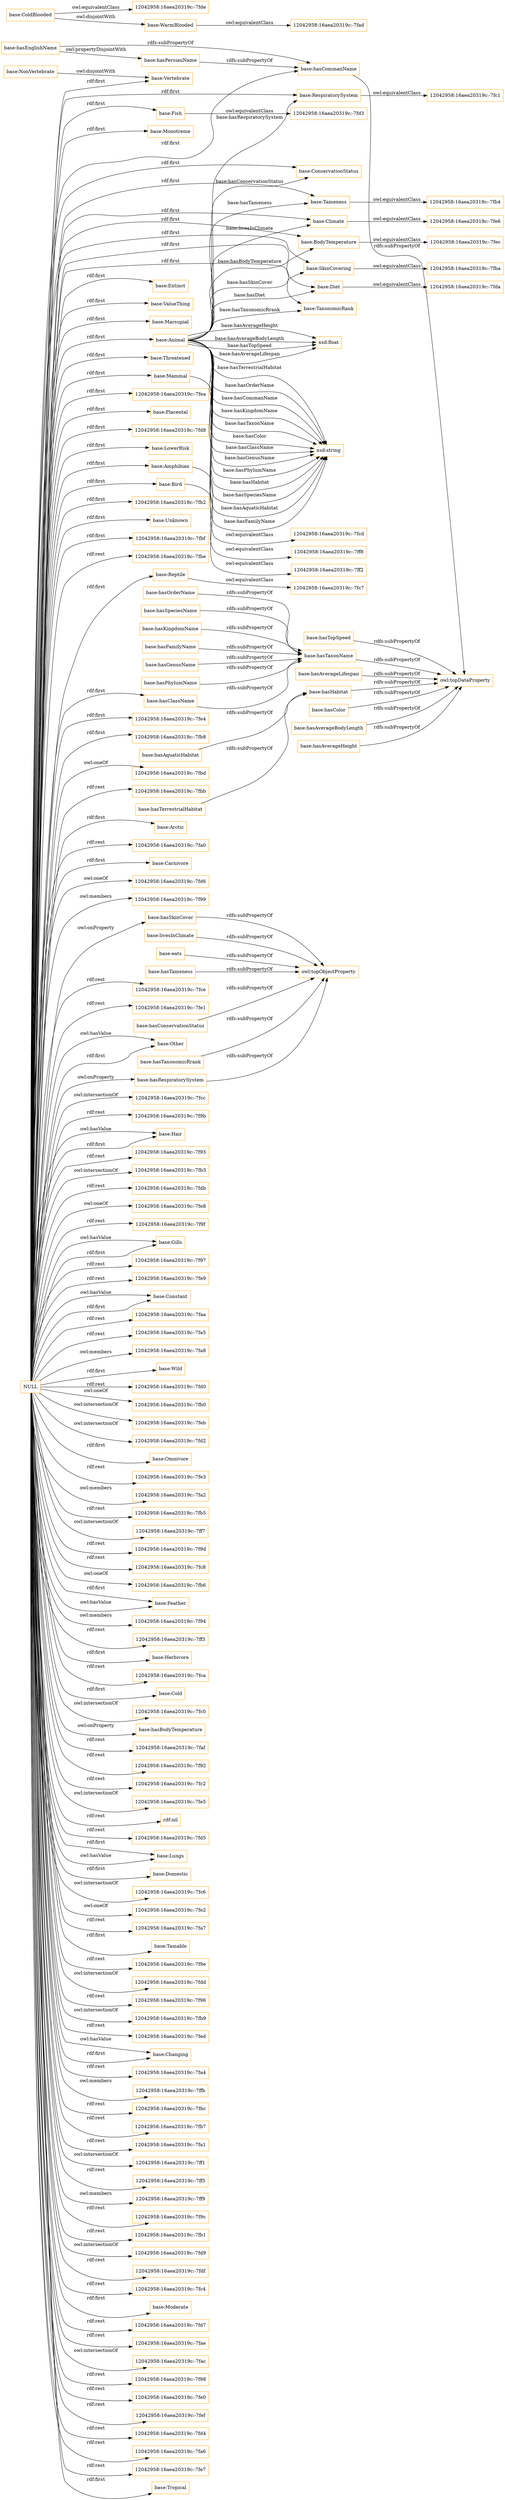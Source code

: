 digraph ar2dtool_diagram { 
rankdir=LR;
size="1501"
node [shape = rectangle, color="orange"]; "base:Monotreme" "base:Fish" "12042958:16aea20319c:-7ff8" "base:TaxonomicRank" "12042958:16aea20319c:-7fec" "12042958:16aea20319c:-7fde" "base:ConservationStatus" "12042958:16aea20319c:-7fcd" "base:Extinct" "base:ValueThing" "base:Marsupial" "base:Mammal" "base:Threatened" "base:Amphibian" "12042958:16aea20319c:-7fc7" "12042958:16aea20319c:-7ff2" "12042958:16aea20319c:-7fea" "base:RespiratorySystem" "base:Tameness" "base:Placental" "12042958:16aea20319c:-7fb4" "12042958:16aea20319c:-7fad" "base:ColdBlooded" "12042958:16aea20319c:-7fd8" "base:LowerRisk" "12042958:16aea20319c:-7fba" "base:Climate" "base:Bird" "base:Reptile" "base:BodyTemperature" "12042958:16aea20319c:-7fc1" "12042958:16aea20319c:-7fb2" "base:SkinCovering" "12042958:16aea20319c:-7fd3" "base:Unknown" "12042958:16aea20319c:-7fbf" "base:Vertebrate" "base:NonVertebrate" "12042958:16aea20319c:-7fe6" "12042958:16aea20319c:-7fda" "12042958:16aea20319c:-7fe4" "12042958:16aea20319c:-7fb8" "base:Diet" "base:Animal" "base:WarmBlooded" ; /*classes style*/
	"base:livesInClimate" -> "owl:topObjectProperty" [ label = "rdfs:subPropertyOf" ];
	"base:BodyTemperature" -> "12042958:16aea20319c:-7fec" [ label = "owl:equivalentClass" ];
	"base:hasClassName" -> "base:hasTaxonName" [ label = "rdfs:subPropertyOf" ];
	"base:ColdBlooded" -> "base:WarmBlooded" [ label = "owl:disjointWith" ];
	"base:ColdBlooded" -> "12042958:16aea20319c:-7fde" [ label = "owl:equivalentClass" ];
	"base:eats" -> "owl:topObjectProperty" [ label = "rdfs:subPropertyOf" ];
	"base:Mammal" -> "12042958:16aea20319c:-7fcd" [ label = "owl:equivalentClass" ];
	"base:Fish" -> "12042958:16aea20319c:-7fd3" [ label = "owl:equivalentClass" ];
	"base:WarmBlooded" -> "12042958:16aea20319c:-7fad" [ label = "owl:equivalentClass" ];
	"base:SkinCovering" -> "12042958:16aea20319c:-7fba" [ label = "owl:equivalentClass" ];
	"base:hasAverageHeight" -> "owl:topDataProperty" [ label = "rdfs:subPropertyOf" ];
	"base:hasTameness" -> "owl:topObjectProperty" [ label = "rdfs:subPropertyOf" ];
	"base:hasTopSpeed" -> "owl:topDataProperty" [ label = "rdfs:subPropertyOf" ];
	"base:hasOrderName" -> "base:hasTaxonName" [ label = "rdfs:subPropertyOf" ];
	"base:RespiratorySystem" -> "12042958:16aea20319c:-7fc1" [ label = "owl:equivalentClass" ];
	"base:hasTerrestrialHabitat" -> "base:hasHabitat" [ label = "rdfs:subPropertyOf" ];
	"base:Amphibian" -> "12042958:16aea20319c:-7ff8" [ label = "owl:equivalentClass" ];
	"base:hasTaxonName" -> "owl:topDataProperty" [ label = "rdfs:subPropertyOf" ];
	"base:hasAverageLifespan" -> "owl:topDataProperty" [ label = "rdfs:subPropertyOf" ];
	"base:hasConservationStatus" -> "owl:topObjectProperty" [ label = "rdfs:subPropertyOf" ];
	"base:hasCommanName" -> "owl:topDataProperty" [ label = "rdfs:subPropertyOf" ];
	"base:Tameness" -> "12042958:16aea20319c:-7fb4" [ label = "owl:equivalentClass" ];
	"base:hasSpeciesName" -> "base:hasTaxonName" [ label = "rdfs:subPropertyOf" ];
	"base:hasEnglishName" -> "base:hasPersianName" [ label = "owl:propertyDisjointWith" ];
	"base:hasEnglishName" -> "base:hasCommanName" [ label = "rdfs:subPropertyOf" ];
	"NULL" -> "base:Arctic" [ label = "rdf:first" ];
	"NULL" -> "12042958:16aea20319c:-7fa0" [ label = "rdf:rest" ];
	"NULL" -> "base:Climate" [ label = "rdf:first" ];
	"NULL" -> "base:Carnivore" [ label = "rdf:first" ];
	"NULL" -> "12042958:16aea20319c:-7fd6" [ label = "owl:oneOf" ];
	"NULL" -> "12042958:16aea20319c:-7f99" [ label = "owl:members" ];
	"NULL" -> "12042958:16aea20319c:-7fce" [ label = "rdf:rest" ];
	"NULL" -> "12042958:16aea20319c:-7fe1" [ label = "rdf:rest" ];
	"NULL" -> "base:Other" [ label = "rdf:first" ];
	"NULL" -> "base:hasRespiratorySystem" [ label = "owl:onProperty" ];
	"NULL" -> "12042958:16aea20319c:-7fcc" [ label = "owl:intersectionOf" ];
	"NULL" -> "12042958:16aea20319c:-7f9b" [ label = "rdf:rest" ];
	"NULL" -> "base:Mammal" [ label = "rdf:first" ];
	"NULL" -> "base:hasClassName" [ label = "rdf:first" ];
	"NULL" -> "12042958:16aea20319c:-7fe4" [ label = "rdf:first" ];
	"NULL" -> "base:Hair" [ label = "owl:hasValue" ];
	"NULL" -> "12042958:16aea20319c:-7fea" [ label = "rdf:first" ];
	"NULL" -> "base:SkinCovering" [ label = "rdf:first" ];
	"NULL" -> "12042958:16aea20319c:-7f93" [ label = "rdf:rest" ];
	"NULL" -> "12042958:16aea20319c:-7fb3" [ label = "owl:intersectionOf" ];
	"NULL" -> "12042958:16aea20319c:-7fdb" [ label = "rdf:rest" ];
	"NULL" -> "base:Amphibian" [ label = "rdf:first" ];
	"NULL" -> "12042958:16aea20319c:-7fe8" [ label = "owl:oneOf" ];
	"NULL" -> "12042958:16aea20319c:-7f9f" [ label = "rdf:rest" ];
	"NULL" -> "base:ValueThing" [ label = "rdf:first" ];
	"NULL" -> "base:Gills" [ label = "owl:hasValue" ];
	"NULL" -> "12042958:16aea20319c:-7f97" [ label = "rdf:rest" ];
	"NULL" -> "12042958:16aea20319c:-7fe9" [ label = "rdf:rest" ];
	"NULL" -> "base:Constant" [ label = "owl:hasValue" ];
	"NULL" -> "base:Animal" [ label = "rdf:first" ];
	"NULL" -> "12042958:16aea20319c:-7faa" [ label = "rdf:rest" ];
	"NULL" -> "12042958:16aea20319c:-7fa5" [ label = "rdf:rest" ];
	"NULL" -> "12042958:16aea20319c:-7fa8" [ label = "owl:members" ];
	"NULL" -> "base:Wild" [ label = "rdf:first" ];
	"NULL" -> "12042958:16aea20319c:-7fd0" [ label = "rdf:rest" ];
	"NULL" -> "12042958:16aea20319c:-7fb0" [ label = "owl:oneOf" ];
	"NULL" -> "12042958:16aea20319c:-7feb" [ label = "owl:intersectionOf" ];
	"NULL" -> "base:Extinct" [ label = "rdf:first" ];
	"NULL" -> "12042958:16aea20319c:-7fd2" [ label = "owl:intersectionOf" ];
	"NULL" -> "base:TaxonomicRank" [ label = "rdf:first" ];
	"NULL" -> "base:Omnivore" [ label = "rdf:first" ];
	"NULL" -> "12042958:16aea20319c:-7fe3" [ label = "rdf:rest" ];
	"NULL" -> "12042958:16aea20319c:-7fa2" [ label = "owl:members" ];
	"NULL" -> "12042958:16aea20319c:-7fb5" [ label = "rdf:rest" ];
	"NULL" -> "12042958:16aea20319c:-7ff7" [ label = "owl:intersectionOf" ];
	"NULL" -> "base:Constant" [ label = "rdf:first" ];
	"NULL" -> "12042958:16aea20319c:-7f9d" [ label = "rdf:rest" ];
	"NULL" -> "12042958:16aea20319c:-7fc8" [ label = "rdf:rest" ];
	"NULL" -> "12042958:16aea20319c:-7fb6" [ label = "owl:oneOf" ];
	"NULL" -> "base:Placental" [ label = "rdf:first" ];
	"NULL" -> "base:Feather" [ label = "rdf:first" ];
	"NULL" -> "12042958:16aea20319c:-7f94" [ label = "owl:members" ];
	"NULL" -> "base:Marsupial" [ label = "rdf:first" ];
	"NULL" -> "12042958:16aea20319c:-7ff3" [ label = "rdf:rest" ];
	"NULL" -> "base:Herbivore" [ label = "rdf:first" ];
	"NULL" -> "12042958:16aea20319c:-7fca" [ label = "rdf:rest" ];
	"NULL" -> "base:Cold" [ label = "rdf:first" ];
	"NULL" -> "12042958:16aea20319c:-7fb8" [ label = "rdf:first" ];
	"NULL" -> "base:Threatened" [ label = "rdf:first" ];
	"NULL" -> "12042958:16aea20319c:-7fc0" [ label = "owl:intersectionOf" ];
	"NULL" -> "base:hasBodyTemperature" [ label = "owl:onProperty" ];
	"NULL" -> "12042958:16aea20319c:-7faf" [ label = "rdf:rest" ];
	"NULL" -> "12042958:16aea20319c:-7f92" [ label = "rdf:rest" ];
	"NULL" -> "12042958:16aea20319c:-7fc2" [ label = "rdf:rest" ];
	"NULL" -> "12042958:16aea20319c:-7fe5" [ label = "owl:intersectionOf" ];
	"NULL" -> "rdf:nil" [ label = "rdf:rest" ];
	"NULL" -> "12042958:16aea20319c:-7fd5" [ label = "rdf:rest" ];
	"NULL" -> "base:Lungs" [ label = "rdf:first" ];
	"NULL" -> "base:Domestic" [ label = "rdf:first" ];
	"NULL" -> "12042958:16aea20319c:-7fc6" [ label = "owl:intersectionOf" ];
	"NULL" -> "12042958:16aea20319c:-7fe2" [ label = "owl:oneOf" ];
	"NULL" -> "12042958:16aea20319c:-7fa7" [ label = "rdf:rest" ];
	"NULL" -> "base:Tamable" [ label = "rdf:first" ];
	"NULL" -> "12042958:16aea20319c:-7fbf" [ label = "rdf:first" ];
	"NULL" -> "12042958:16aea20319c:-7f9e" [ label = "rdf:rest" ];
	"NULL" -> "base:Diet" [ label = "rdf:first" ];
	"NULL" -> "12042958:16aea20319c:-7fdd" [ label = "owl:intersectionOf" ];
	"NULL" -> "12042958:16aea20319c:-7f96" [ label = "rdf:rest" ];
	"NULL" -> "12042958:16aea20319c:-7fb9" [ label = "owl:intersectionOf" ];
	"NULL" -> "12042958:16aea20319c:-7fed" [ label = "rdf:rest" ];
	"NULL" -> "base:Gills" [ label = "rdf:first" ];
	"NULL" -> "base:Changing" [ label = "owl:hasValue" ];
	"NULL" -> "12042958:16aea20319c:-7fa4" [ label = "rdf:rest" ];
	"NULL" -> "base:LowerRisk" [ label = "rdf:first" ];
	"NULL" -> "base:Tameness" [ label = "rdf:first" ];
	"NULL" -> "base:Changing" [ label = "rdf:first" ];
	"NULL" -> "12042958:16aea20319c:-7ffb" [ label = "owl:members" ];
	"NULL" -> "12042958:16aea20319c:-7fbc" [ label = "rdf:rest" ];
	"NULL" -> "12042958:16aea20319c:-7fb7" [ label = "rdf:rest" ];
	"NULL" -> "12042958:16aea20319c:-7fd8" [ label = "rdf:first" ];
	"NULL" -> "12042958:16aea20319c:-7fa1" [ label = "rdf:rest" ];
	"NULL" -> "base:Reptile" [ label = "rdf:first" ];
	"NULL" -> "base:hasSkinCover" [ label = "owl:onProperty" ];
	"NULL" -> "base:Fish" [ label = "rdf:first" ];
	"NULL" -> "12042958:16aea20319c:-7ff1" [ label = "owl:intersectionOf" ];
	"NULL" -> "base:hasCommanName" [ label = "rdf:first" ];
	"NULL" -> "12042958:16aea20319c:-7ff5" [ label = "rdf:rest" ];
	"NULL" -> "12042958:16aea20319c:-7ff9" [ label = "owl:members" ];
	"NULL" -> "12042958:16aea20319c:-7f9c" [ label = "rdf:rest" ];
	"NULL" -> "12042958:16aea20319c:-7fb2" [ label = "rdf:first" ];
	"NULL" -> "base:Bird" [ label = "rdf:first" ];
	"NULL" -> "12042958:16aea20319c:-7fb1" [ label = "rdf:rest" ];
	"NULL" -> "base:BodyTemperature" [ label = "rdf:first" ];
	"NULL" -> "12042958:16aea20319c:-7fd9" [ label = "owl:intersectionOf" ];
	"NULL" -> "12042958:16aea20319c:-7fdf" [ label = "rdf:rest" ];
	"NULL" -> "12042958:16aea20319c:-7fc4" [ label = "rdf:rest" ];
	"NULL" -> "base:Moderate" [ label = "rdf:first" ];
	"NULL" -> "12042958:16aea20319c:-7fd7" [ label = "rdf:rest" ];
	"NULL" -> "base:Other" [ label = "owl:hasValue" ];
	"NULL" -> "base:Feather" [ label = "owl:hasValue" ];
	"NULL" -> "12042958:16aea20319c:-7fae" [ label = "rdf:rest" ];
	"NULL" -> "base:RespiratorySystem" [ label = "rdf:first" ];
	"NULL" -> "12042958:16aea20319c:-7fac" [ label = "owl:intersectionOf" ];
	"NULL" -> "12042958:16aea20319c:-7f98" [ label = "rdf:rest" ];
	"NULL" -> "12042958:16aea20319c:-7fe0" [ label = "rdf:rest" ];
	"NULL" -> "12042958:16aea20319c:-7fef" [ label = "rdf:rest" ];
	"NULL" -> "12042958:16aea20319c:-7fd4" [ label = "rdf:rest" ];
	"NULL" -> "12042958:16aea20319c:-7fa6" [ label = "rdf:rest" ];
	"NULL" -> "base:Vertebrate" [ label = "rdf:first" ];
	"NULL" -> "base:ConservationStatus" [ label = "rdf:first" ];
	"NULL" -> "12042958:16aea20319c:-7fe7" [ label = "rdf:rest" ];
	"NULL" -> "base:Tropical" [ label = "rdf:first" ];
	"NULL" -> "base:Monotreme" [ label = "rdf:first" ];
	"NULL" -> "12042958:16aea20319c:-7fbe" [ label = "rdf:rest" ];
	"NULL" -> "base:Lungs" [ label = "owl:hasValue" ];
	"NULL" -> "12042958:16aea20319c:-7fbd" [ label = "owl:oneOf" ];
	"NULL" -> "base:Unknown" [ label = "rdf:first" ];
	"NULL" -> "base:Hair" [ label = "rdf:first" ];
	"NULL" -> "12042958:16aea20319c:-7fbb" [ label = "rdf:rest" ];
	"base:hasColor" -> "owl:topDataProperty" [ label = "rdfs:subPropertyOf" ];
	"base:Reptile" -> "12042958:16aea20319c:-7fc7" [ label = "owl:equivalentClass" ];
	"base:hasTaxonomicRrank" -> "owl:topObjectProperty" [ label = "rdfs:subPropertyOf" ];
	"base:Diet" -> "12042958:16aea20319c:-7fda" [ label = "owl:equivalentClass" ];
	"base:hasPersianName" -> "base:hasCommanName" [ label = "rdfs:subPropertyOf" ];
	"base:NonVertebrate" -> "base:Vertebrate" [ label = "owl:disjointWith" ];
	"base:hasAverageBodyLength" -> "owl:topDataProperty" [ label = "rdfs:subPropertyOf" ];
	"base:hasHabitat" -> "owl:topDataProperty" [ label = "rdfs:subPropertyOf" ];
	"base:Bird" -> "12042958:16aea20319c:-7ff2" [ label = "owl:equivalentClass" ];
	"base:hasKingdomName" -> "base:hasTaxonName" [ label = "rdfs:subPropertyOf" ];
	"base:hasRespiratorySystem" -> "owl:topObjectProperty" [ label = "rdfs:subPropertyOf" ];
	"base:hasFamilyName" -> "base:hasTaxonName" [ label = "rdfs:subPropertyOf" ];
	"base:hasGenusName" -> "base:hasTaxonName" [ label = "rdfs:subPropertyOf" ];
	"base:Climate" -> "12042958:16aea20319c:-7fe6" [ label = "owl:equivalentClass" ];
	"base:hasAquaticHabitat" -> "base:hasHabitat" [ label = "rdfs:subPropertyOf" ];
	"base:hasSkinCover" -> "owl:topObjectProperty" [ label = "rdfs:subPropertyOf" ];
	"base:hasPhylumName" -> "base:hasTaxonName" [ label = "rdfs:subPropertyOf" ];
	"base:Animal" -> "xsd:string" [ label = "base:hasClassName" ];
	"base:Animal" -> "base:Diet" [ label = "base:hasDiet" ];
	"base:Animal" -> "xsd:string" [ label = "base:hasGenusName" ];
	"base:Animal" -> "xsd:string" [ label = "base:hasPhylumName" ];
	"base:Animal" -> "xsd:string" [ label = "base:hasHabitat" ];
	"base:Animal" -> "base:TaxonomicRank" [ label = "base:hasTaxonomicRrank" ];
	"base:Animal" -> "base:Climate" [ label = "base:livesInClimate" ];
	"base:Animal" -> "xsd:float" [ label = "base:hasAverageHeight" ];
	"base:Animal" -> "xsd:string" [ label = "base:hasSpeciesName" ];
	"base:Animal" -> "xsd:float" [ label = "base:hasAverageBodyLength" ];
	"base:Animal" -> "xsd:string" [ label = "base:hasAquaticHabitat" ];
	"base:Animal" -> "base:RespiratorySystem" [ label = "base:hasRespiratorySystem" ];
	"base:Animal" -> "xsd:string" [ label = "base:hasFamilyName" ];
	"base:Animal" -> "base:SkinCovering" [ label = "base:hasSkinCover" ];
	"base:Animal" -> "xsd:string" [ label = "base:hasTerrestrialHabitat" ];
	"base:Animal" -> "base:Tameness" [ label = "base:hasTameness" ];
	"base:Animal" -> "xsd:string" [ label = "base:hasOrderName" ];
	"base:Animal" -> "base:ConservationStatus" [ label = "base:hasConservationStatus" ];
	"base:Animal" -> "xsd:string" [ label = "base:hasCommanName" ];
	"base:Animal" -> "xsd:string" [ label = "base:hasKingdomName" ];
	"base:Animal" -> "xsd:string" [ label = "base:hasTaxonName" ];
	"base:Animal" -> "xsd:float" [ label = "base:hasTopSpeed" ];
	"base:Animal" -> "xsd:float" [ label = "base:hasAverageLifespan" ];
	"base:Animal" -> "base:BodyTemperature" [ label = "base:hasBodyTemperature" ];
	"base:Animal" -> "xsd:string" [ label = "base:hasColor" ];

}
